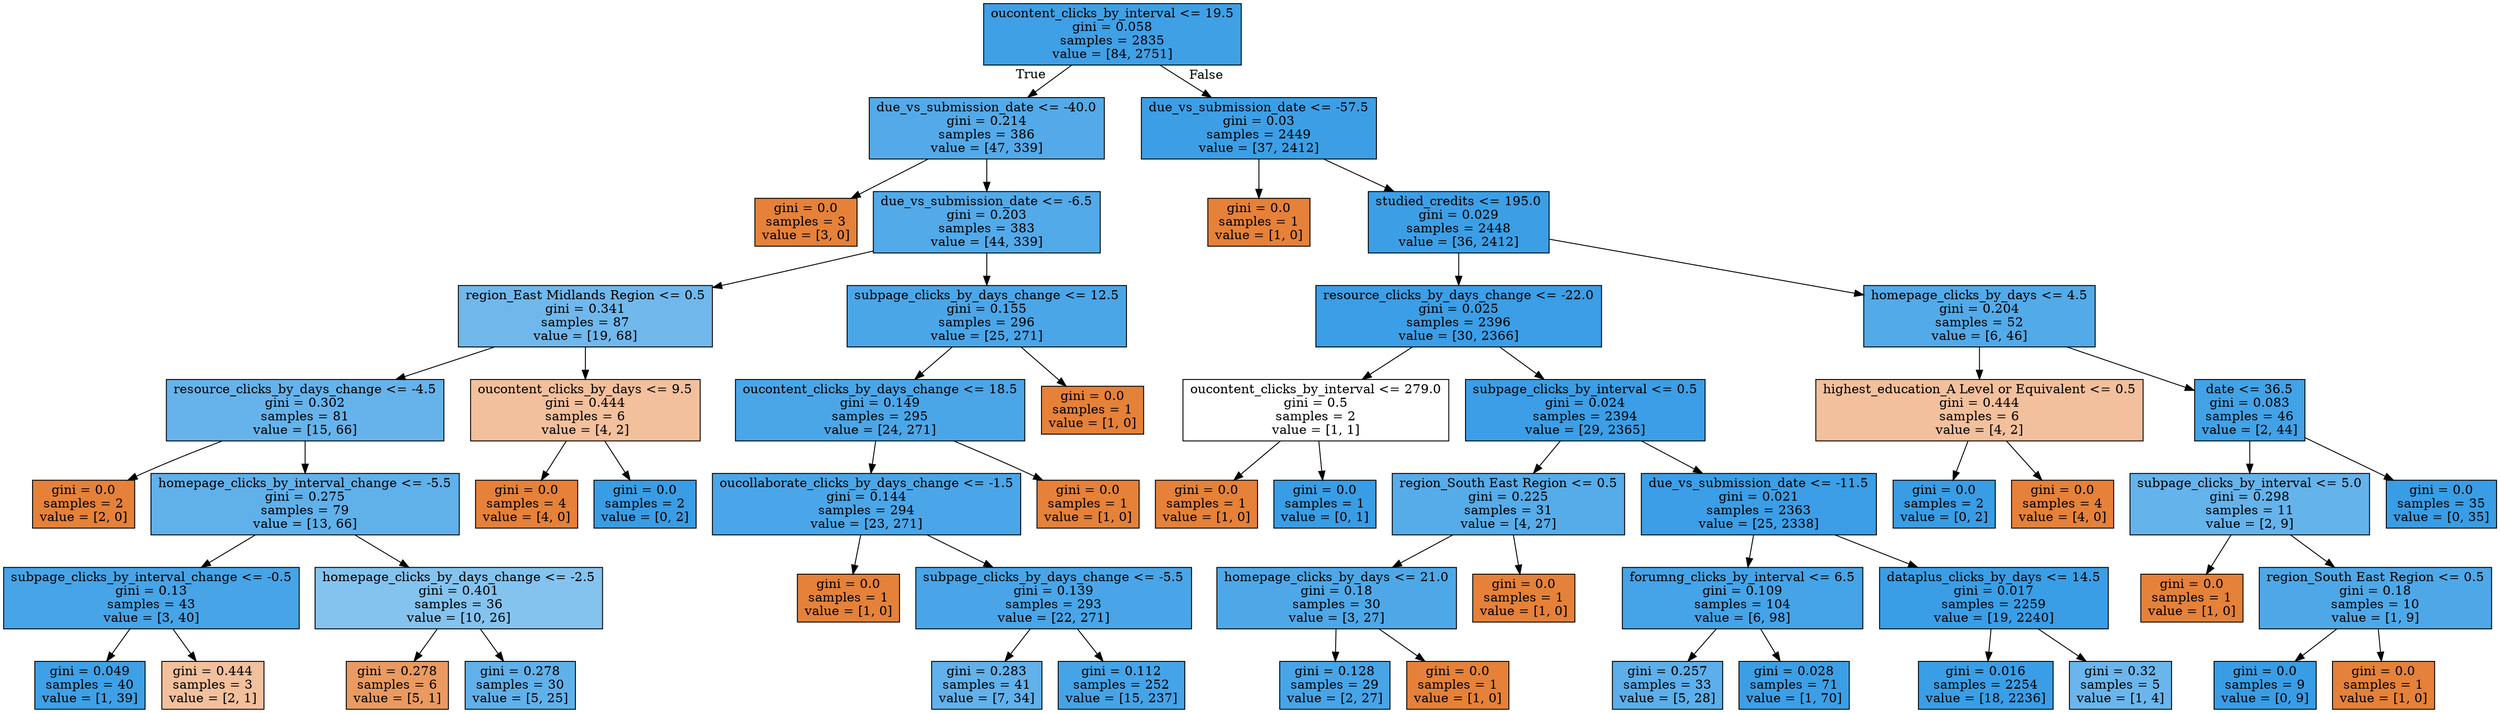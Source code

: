 digraph Tree {
node [shape=box, style="filled", color="black"] ;
0 [label="oucontent_clicks_by_interval <= 19.5\ngini = 0.058\nsamples = 2835\nvalue = [84, 2751]", fillcolor="#399de5f7"] ;
1 [label="due_vs_submission_date <= -40.0\ngini = 0.214\nsamples = 386\nvalue = [47, 339]", fillcolor="#399de5dc"] ;
0 -> 1 [labeldistance=2.5, labelangle=45, headlabel="True"] ;
2 [label="gini = 0.0\nsamples = 3\nvalue = [3, 0]", fillcolor="#e58139ff"] ;
1 -> 2 ;
3 [label="due_vs_submission_date <= -6.5\ngini = 0.203\nsamples = 383\nvalue = [44, 339]", fillcolor="#399de5de"] ;
1 -> 3 ;
4 [label="region_East Midlands Region <= 0.5\ngini = 0.341\nsamples = 87\nvalue = [19, 68]", fillcolor="#399de5b8"] ;
3 -> 4 ;
5 [label="resource_clicks_by_days_change <= -4.5\ngini = 0.302\nsamples = 81\nvalue = [15, 66]", fillcolor="#399de5c5"] ;
4 -> 5 ;
6 [label="gini = 0.0\nsamples = 2\nvalue = [2, 0]", fillcolor="#e58139ff"] ;
5 -> 6 ;
7 [label="homepage_clicks_by_interval_change <= -5.5\ngini = 0.275\nsamples = 79\nvalue = [13, 66]", fillcolor="#399de5cd"] ;
5 -> 7 ;
8 [label="subpage_clicks_by_interval_change <= -0.5\ngini = 0.13\nsamples = 43\nvalue = [3, 40]", fillcolor="#399de5ec"] ;
7 -> 8 ;
9 [label="gini = 0.049\nsamples = 40\nvalue = [1, 39]", fillcolor="#399de5f8"] ;
8 -> 9 ;
10 [label="gini = 0.444\nsamples = 3\nvalue = [2, 1]", fillcolor="#e581397f"] ;
8 -> 10 ;
11 [label="homepage_clicks_by_days_change <= -2.5\ngini = 0.401\nsamples = 36\nvalue = [10, 26]", fillcolor="#399de59d"] ;
7 -> 11 ;
12 [label="gini = 0.278\nsamples = 6\nvalue = [5, 1]", fillcolor="#e58139cc"] ;
11 -> 12 ;
13 [label="gini = 0.278\nsamples = 30\nvalue = [5, 25]", fillcolor="#399de5cc"] ;
11 -> 13 ;
14 [label="oucontent_clicks_by_days <= 9.5\ngini = 0.444\nsamples = 6\nvalue = [4, 2]", fillcolor="#e581397f"] ;
4 -> 14 ;
15 [label="gini = 0.0\nsamples = 4\nvalue = [4, 0]", fillcolor="#e58139ff"] ;
14 -> 15 ;
16 [label="gini = 0.0\nsamples = 2\nvalue = [0, 2]", fillcolor="#399de5ff"] ;
14 -> 16 ;
17 [label="subpage_clicks_by_days_change <= 12.5\ngini = 0.155\nsamples = 296\nvalue = [25, 271]", fillcolor="#399de5e7"] ;
3 -> 17 ;
18 [label="oucontent_clicks_by_days_change <= 18.5\ngini = 0.149\nsamples = 295\nvalue = [24, 271]", fillcolor="#399de5e8"] ;
17 -> 18 ;
19 [label="oucollaborate_clicks_by_days_change <= -1.5\ngini = 0.144\nsamples = 294\nvalue = [23, 271]", fillcolor="#399de5e9"] ;
18 -> 19 ;
20 [label="gini = 0.0\nsamples = 1\nvalue = [1, 0]", fillcolor="#e58139ff"] ;
19 -> 20 ;
21 [label="subpage_clicks_by_days_change <= -5.5\ngini = 0.139\nsamples = 293\nvalue = [22, 271]", fillcolor="#399de5ea"] ;
19 -> 21 ;
22 [label="gini = 0.283\nsamples = 41\nvalue = [7, 34]", fillcolor="#399de5ca"] ;
21 -> 22 ;
23 [label="gini = 0.112\nsamples = 252\nvalue = [15, 237]", fillcolor="#399de5ef"] ;
21 -> 23 ;
24 [label="gini = 0.0\nsamples = 1\nvalue = [1, 0]", fillcolor="#e58139ff"] ;
18 -> 24 ;
25 [label="gini = 0.0\nsamples = 1\nvalue = [1, 0]", fillcolor="#e58139ff"] ;
17 -> 25 ;
26 [label="due_vs_submission_date <= -57.5\ngini = 0.03\nsamples = 2449\nvalue = [37, 2412]", fillcolor="#399de5fb"] ;
0 -> 26 [labeldistance=2.5, labelangle=-45, headlabel="False"] ;
27 [label="gini = 0.0\nsamples = 1\nvalue = [1, 0]", fillcolor="#e58139ff"] ;
26 -> 27 ;
28 [label="studied_credits <= 195.0\ngini = 0.029\nsamples = 2448\nvalue = [36, 2412]", fillcolor="#399de5fb"] ;
26 -> 28 ;
29 [label="resource_clicks_by_days_change <= -22.0\ngini = 0.025\nsamples = 2396\nvalue = [30, 2366]", fillcolor="#399de5fc"] ;
28 -> 29 ;
30 [label="oucontent_clicks_by_interval <= 279.0\ngini = 0.5\nsamples = 2\nvalue = [1, 1]", fillcolor="#e5813900"] ;
29 -> 30 ;
31 [label="gini = 0.0\nsamples = 1\nvalue = [1, 0]", fillcolor="#e58139ff"] ;
30 -> 31 ;
32 [label="gini = 0.0\nsamples = 1\nvalue = [0, 1]", fillcolor="#399de5ff"] ;
30 -> 32 ;
33 [label="subpage_clicks_by_interval <= 0.5\ngini = 0.024\nsamples = 2394\nvalue = [29, 2365]", fillcolor="#399de5fc"] ;
29 -> 33 ;
34 [label="region_South East Region <= 0.5\ngini = 0.225\nsamples = 31\nvalue = [4, 27]", fillcolor="#399de5d9"] ;
33 -> 34 ;
35 [label="homepage_clicks_by_days <= 21.0\ngini = 0.18\nsamples = 30\nvalue = [3, 27]", fillcolor="#399de5e3"] ;
34 -> 35 ;
36 [label="gini = 0.128\nsamples = 29\nvalue = [2, 27]", fillcolor="#399de5ec"] ;
35 -> 36 ;
37 [label="gini = 0.0\nsamples = 1\nvalue = [1, 0]", fillcolor="#e58139ff"] ;
35 -> 37 ;
38 [label="gini = 0.0\nsamples = 1\nvalue = [1, 0]", fillcolor="#e58139ff"] ;
34 -> 38 ;
39 [label="due_vs_submission_date <= -11.5\ngini = 0.021\nsamples = 2363\nvalue = [25, 2338]", fillcolor="#399de5fc"] ;
33 -> 39 ;
40 [label="forumng_clicks_by_interval <= 6.5\ngini = 0.109\nsamples = 104\nvalue = [6, 98]", fillcolor="#399de5ef"] ;
39 -> 40 ;
41 [label="gini = 0.257\nsamples = 33\nvalue = [5, 28]", fillcolor="#399de5d1"] ;
40 -> 41 ;
42 [label="gini = 0.028\nsamples = 71\nvalue = [1, 70]", fillcolor="#399de5fb"] ;
40 -> 42 ;
43 [label="dataplus_clicks_by_days <= 14.5\ngini = 0.017\nsamples = 2259\nvalue = [19, 2240]", fillcolor="#399de5fd"] ;
39 -> 43 ;
44 [label="gini = 0.016\nsamples = 2254\nvalue = [18, 2236]", fillcolor="#399de5fd"] ;
43 -> 44 ;
45 [label="gini = 0.32\nsamples = 5\nvalue = [1, 4]", fillcolor="#399de5bf"] ;
43 -> 45 ;
46 [label="homepage_clicks_by_days <= 4.5\ngini = 0.204\nsamples = 52\nvalue = [6, 46]", fillcolor="#399de5de"] ;
28 -> 46 ;
47 [label="highest_education_A Level or Equivalent <= 0.5\ngini = 0.444\nsamples = 6\nvalue = [4, 2]", fillcolor="#e581397f"] ;
46 -> 47 ;
48 [label="gini = 0.0\nsamples = 2\nvalue = [0, 2]", fillcolor="#399de5ff"] ;
47 -> 48 ;
49 [label="gini = 0.0\nsamples = 4\nvalue = [4, 0]", fillcolor="#e58139ff"] ;
47 -> 49 ;
50 [label="date <= 36.5\ngini = 0.083\nsamples = 46\nvalue = [2, 44]", fillcolor="#399de5f3"] ;
46 -> 50 ;
51 [label="subpage_clicks_by_interval <= 5.0\ngini = 0.298\nsamples = 11\nvalue = [2, 9]", fillcolor="#399de5c6"] ;
50 -> 51 ;
52 [label="gini = 0.0\nsamples = 1\nvalue = [1, 0]", fillcolor="#e58139ff"] ;
51 -> 52 ;
53 [label="region_South East Region <= 0.5\ngini = 0.18\nsamples = 10\nvalue = [1, 9]", fillcolor="#399de5e3"] ;
51 -> 53 ;
54 [label="gini = 0.0\nsamples = 9\nvalue = [0, 9]", fillcolor="#399de5ff"] ;
53 -> 54 ;
55 [label="gini = 0.0\nsamples = 1\nvalue = [1, 0]", fillcolor="#e58139ff"] ;
53 -> 55 ;
56 [label="gini = 0.0\nsamples = 35\nvalue = [0, 35]", fillcolor="#399de5ff"] ;
50 -> 56 ;
}